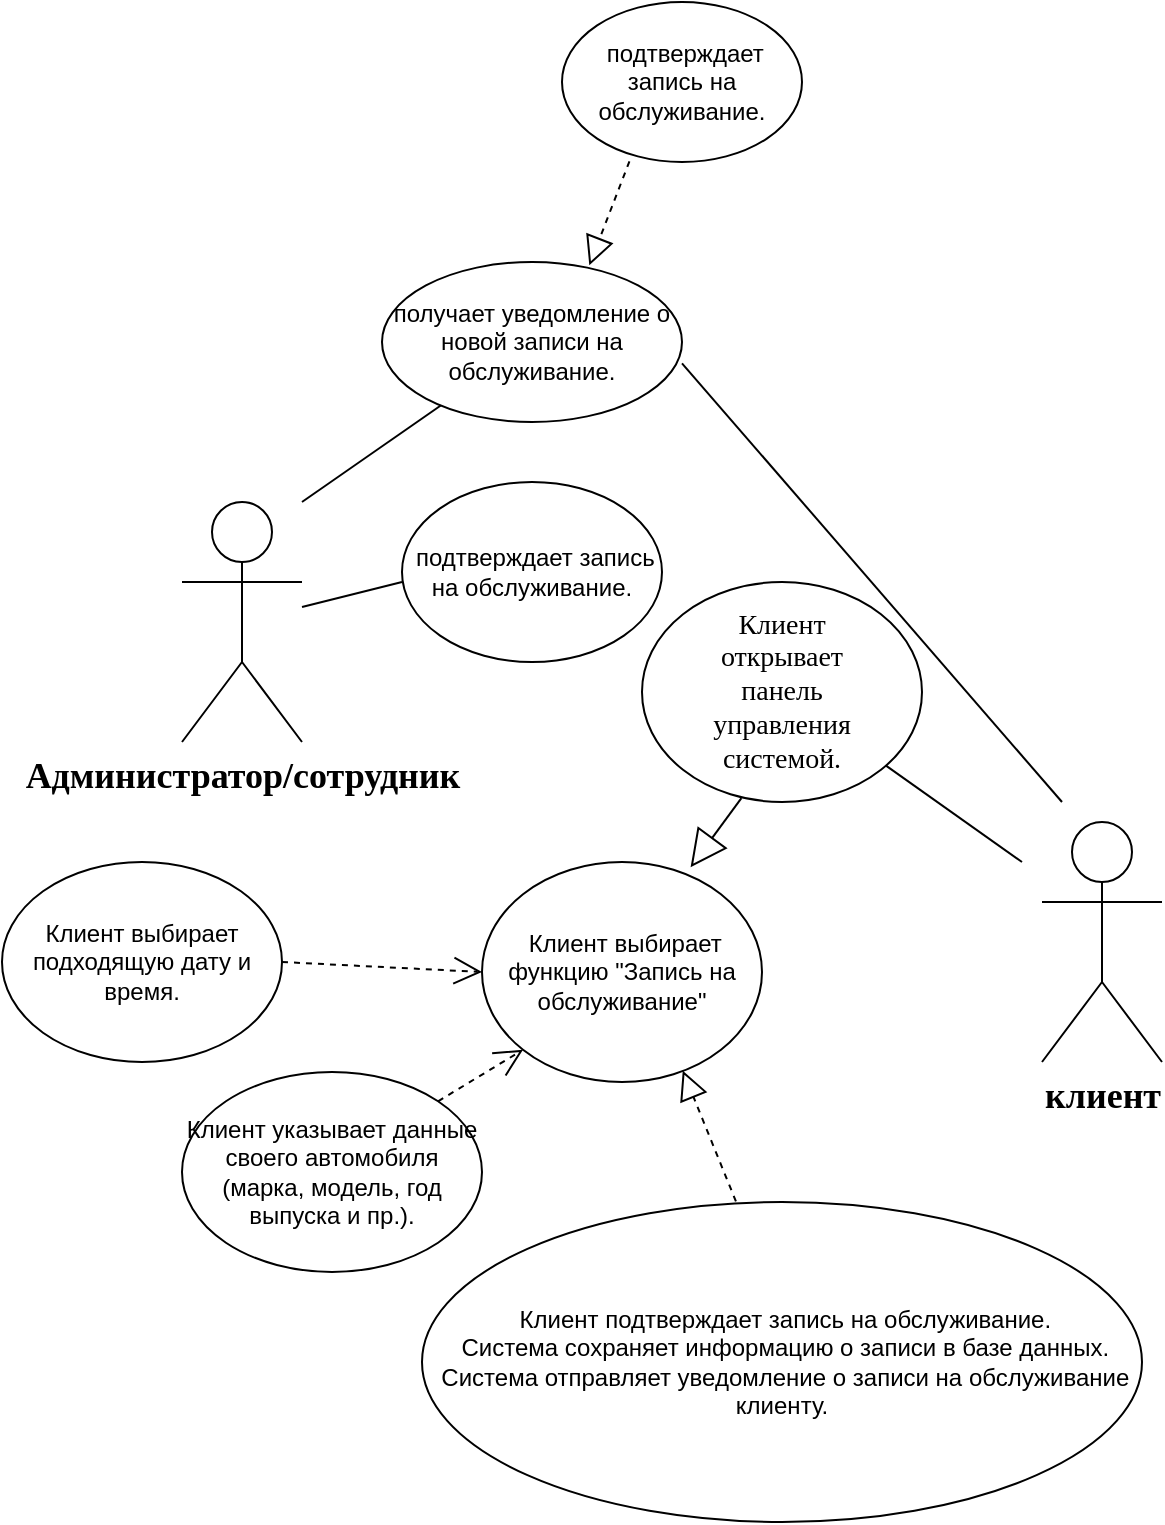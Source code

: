 <mxfile version="21.7.3" type="github">
  <diagram name="Страница — 1" id="idIiE3NcrVlOwyhdsuVE">
    <mxGraphModel dx="1072" dy="1648" grid="1" gridSize="10" guides="1" tooltips="1" connect="1" arrows="1" fold="1" page="1" pageScale="1" pageWidth="827" pageHeight="1169" math="0" shadow="0">
      <root>
        <mxCell id="0" />
        <mxCell id="1" parent="0" />
        <mxCell id="dRmkcaKpYRMfRrz0zhQJ-12" value="&lt;font face=&quot;Times New Roman&quot; style=&quot;&quot;&gt;&lt;b style=&quot;&quot;&gt;&lt;font style=&quot;font-size: 18px;&quot;&gt;Администратор/сотрудник&lt;/font&gt;&lt;br&gt;&lt;/b&gt;&lt;/font&gt;" style="shape=umlActor;verticalLabelPosition=bottom;verticalAlign=top;html=1;outlineConnect=0;" parent="1" vertex="1">
          <mxGeometry x="250" y="200" width="60" height="120" as="geometry" />
        </mxCell>
        <mxCell id="dRmkcaKpYRMfRrz0zhQJ-20" value="&lt;font face=&quot;Times New Roman&quot; style=&quot;&quot;&gt;&lt;b style=&quot;&quot;&gt;&lt;span style=&quot;font-size: 18px;&quot;&gt;клиент&lt;/span&gt;&lt;br&gt;&lt;/b&gt;&lt;/font&gt;" style="shape=umlActor;verticalLabelPosition=bottom;verticalAlign=top;html=1;outlineConnect=0;" parent="1" vertex="1">
          <mxGeometry x="680" y="360" width="60" height="120" as="geometry" />
        </mxCell>
        <mxCell id="dRmkcaKpYRMfRrz0zhQJ-21" value="" style="ellipse;whiteSpace=wrap;html=1;" parent="1" vertex="1">
          <mxGeometry x="480" y="240" width="140" height="110" as="geometry" />
        </mxCell>
        <mxCell id="dRmkcaKpYRMfRrz0zhQJ-22" value="&lt;font face=&quot;Times New Roman&quot; style=&quot;font-size: 14px;&quot;&gt;Клиент открывает панель управления системой.&lt;/font&gt;" style="text;html=1;strokeColor=none;fillColor=none;align=center;verticalAlign=middle;whiteSpace=wrap;rounded=0;" parent="1" vertex="1">
          <mxGeometry x="520" y="280" width="60" height="30" as="geometry" />
        </mxCell>
        <mxCell id="dRmkcaKpYRMfRrz0zhQJ-26" value="&amp;nbsp;Клиент выбирает функцию &quot;Запись на обслуживание&quot;" style="ellipse;whiteSpace=wrap;html=1;" parent="1" vertex="1">
          <mxGeometry x="400" y="380" width="140" height="110" as="geometry" />
        </mxCell>
        <mxCell id="dRmkcaKpYRMfRrz0zhQJ-29" value="" style="endArrow=none;html=1;rounded=0;" parent="1" source="dRmkcaKpYRMfRrz0zhQJ-21" edge="1">
          <mxGeometry width="50" height="50" relative="1" as="geometry">
            <mxPoint x="616" y="331" as="sourcePoint" />
            <mxPoint x="670" y="380" as="targetPoint" />
          </mxGeometry>
        </mxCell>
        <mxCell id="dRmkcaKpYRMfRrz0zhQJ-30" value="Клиент выбирает подходящую дату и время." style="ellipse;whiteSpace=wrap;html=1;" parent="1" vertex="1">
          <mxGeometry x="160" y="380" width="140" height="100" as="geometry" />
        </mxCell>
        <mxCell id="dRmkcaKpYRMfRrz0zhQJ-33" value="Клиент указывает данные своего автомобиля (марка, модель, год выпуска и пр.)." style="ellipse;whiteSpace=wrap;html=1;" parent="1" vertex="1">
          <mxGeometry x="250" y="485" width="150" height="100" as="geometry" />
        </mxCell>
        <mxCell id="dRmkcaKpYRMfRrz0zhQJ-36" value="" style="endArrow=block;endSize=16;endFill=0;html=1;rounded=0;exitX=0.355;exitY=0.982;exitDx=0;exitDy=0;exitPerimeter=0;entryX=0.745;entryY=0.024;entryDx=0;entryDy=0;entryPerimeter=0;" parent="1" source="dRmkcaKpYRMfRrz0zhQJ-21" target="dRmkcaKpYRMfRrz0zhQJ-26" edge="1">
          <mxGeometry x="-0.006" width="160" relative="1" as="geometry">
            <mxPoint x="430" y="360" as="sourcePoint" />
            <mxPoint x="590" y="360" as="targetPoint" />
            <mxPoint as="offset" />
          </mxGeometry>
        </mxCell>
        <mxCell id="dRmkcaKpYRMfRrz0zhQJ-39" value="&lt;div&gt;&amp;nbsp;Клиент подтверждает запись на обслуживание.&lt;/div&gt;&lt;div&gt;&amp;nbsp;Система сохраняет информацию о записи в базе данных.&lt;/div&gt;&lt;div&gt;&amp;nbsp;Система отправляет уведомление о записи на обслуживание клиенту.&lt;/div&gt;" style="ellipse;whiteSpace=wrap;html=1;" parent="1" vertex="1">
          <mxGeometry x="370" y="550" width="360" height="160" as="geometry" />
        </mxCell>
        <mxCell id="dRmkcaKpYRMfRrz0zhQJ-42" value="получает уведомление о новой записи на обслуживание." style="ellipse;whiteSpace=wrap;html=1;" parent="1" vertex="1">
          <mxGeometry x="350" y="80" width="150" height="80" as="geometry" />
        </mxCell>
        <mxCell id="dRmkcaKpYRMfRrz0zhQJ-43" value="" style="endArrow=none;html=1;rounded=0;" parent="1" target="dRmkcaKpYRMfRrz0zhQJ-42" edge="1">
          <mxGeometry width="50" height="50" relative="1" as="geometry">
            <mxPoint x="310" y="200" as="sourcePoint" />
            <mxPoint x="370" y="150" as="targetPoint" />
          </mxGeometry>
        </mxCell>
        <mxCell id="dRmkcaKpYRMfRrz0zhQJ-44" value="" style="endArrow=none;html=1;rounded=0;exitX=1;exitY=0.633;exitDx=0;exitDy=0;exitPerimeter=0;" parent="1" source="dRmkcaKpYRMfRrz0zhQJ-42" edge="1">
          <mxGeometry width="50" height="50" relative="1" as="geometry">
            <mxPoint x="520" y="170" as="sourcePoint" />
            <mxPoint x="690" y="350" as="targetPoint" />
          </mxGeometry>
        </mxCell>
        <mxCell id="dRmkcaKpYRMfRrz0zhQJ-45" value="&amp;nbsp;подтверждает запись на обслуживание." style="ellipse;whiteSpace=wrap;html=1;" parent="1" vertex="1">
          <mxGeometry x="360" y="190" width="130" height="90" as="geometry" />
        </mxCell>
        <mxCell id="dRmkcaKpYRMfRrz0zhQJ-46" value="" style="endArrow=none;html=1;rounded=0;" parent="1" source="dRmkcaKpYRMfRrz0zhQJ-12" edge="1">
          <mxGeometry width="50" height="50" relative="1" as="geometry">
            <mxPoint x="310" y="290" as="sourcePoint" />
            <mxPoint x="360" y="240" as="targetPoint" />
          </mxGeometry>
        </mxCell>
        <mxCell id="dRmkcaKpYRMfRrz0zhQJ-47" value="" style="endArrow=open;endSize=12;dashed=1;html=1;rounded=0;entryX=0;entryY=1;entryDx=0;entryDy=0;exitX=1;exitY=0;exitDx=0;exitDy=0;" parent="1" source="dRmkcaKpYRMfRrz0zhQJ-33" target="dRmkcaKpYRMfRrz0zhQJ-26" edge="1">
          <mxGeometry width="160" relative="1" as="geometry">
            <mxPoint x="346" y="490" as="sourcePoint" />
            <mxPoint x="610" y="400" as="targetPoint" />
          </mxGeometry>
        </mxCell>
        <mxCell id="dRmkcaKpYRMfRrz0zhQJ-48" value="" style="endArrow=open;endSize=12;dashed=1;html=1;rounded=0;entryX=0;entryY=0.5;entryDx=0;entryDy=0;exitX=1;exitY=0.5;exitDx=0;exitDy=0;" parent="1" source="dRmkcaKpYRMfRrz0zhQJ-30" target="dRmkcaKpYRMfRrz0zhQJ-26" edge="1">
          <mxGeometry width="160" relative="1" as="geometry">
            <mxPoint x="360" y="380" as="sourcePoint" />
            <mxPoint x="520" y="380" as="targetPoint" />
          </mxGeometry>
        </mxCell>
        <mxCell id="dRmkcaKpYRMfRrz0zhQJ-49" value="" style="endArrow=block;dashed=1;endFill=0;endSize=12;html=1;rounded=0;exitX=0.436;exitY=-0.002;exitDx=0;exitDy=0;exitPerimeter=0;entryX=0.717;entryY=0.948;entryDx=0;entryDy=0;entryPerimeter=0;" parent="1" source="dRmkcaKpYRMfRrz0zhQJ-39" target="dRmkcaKpYRMfRrz0zhQJ-26" edge="1">
          <mxGeometry width="160" relative="1" as="geometry">
            <mxPoint x="450" y="400" as="sourcePoint" />
            <mxPoint x="610" y="400" as="targetPoint" />
          </mxGeometry>
        </mxCell>
        <mxCell id="dRmkcaKpYRMfRrz0zhQJ-51" value="&amp;nbsp;подтверждает запись на обслуживание." style="ellipse;whiteSpace=wrap;html=1;" parent="1" vertex="1">
          <mxGeometry x="440" y="-50" width="120" height="80" as="geometry" />
        </mxCell>
        <mxCell id="dRmkcaKpYRMfRrz0zhQJ-52" value="" style="endArrow=block;dashed=1;endFill=0;endSize=12;html=1;rounded=0;entryX=0.691;entryY=0.021;entryDx=0;entryDy=0;entryPerimeter=0;exitX=0.281;exitY=0.996;exitDx=0;exitDy=0;exitPerimeter=0;" parent="1" source="dRmkcaKpYRMfRrz0zhQJ-51" target="dRmkcaKpYRMfRrz0zhQJ-42" edge="1">
          <mxGeometry width="160" relative="1" as="geometry">
            <mxPoint x="380" y="40" as="sourcePoint" />
            <mxPoint x="540" y="40" as="targetPoint" />
          </mxGeometry>
        </mxCell>
      </root>
    </mxGraphModel>
  </diagram>
</mxfile>
